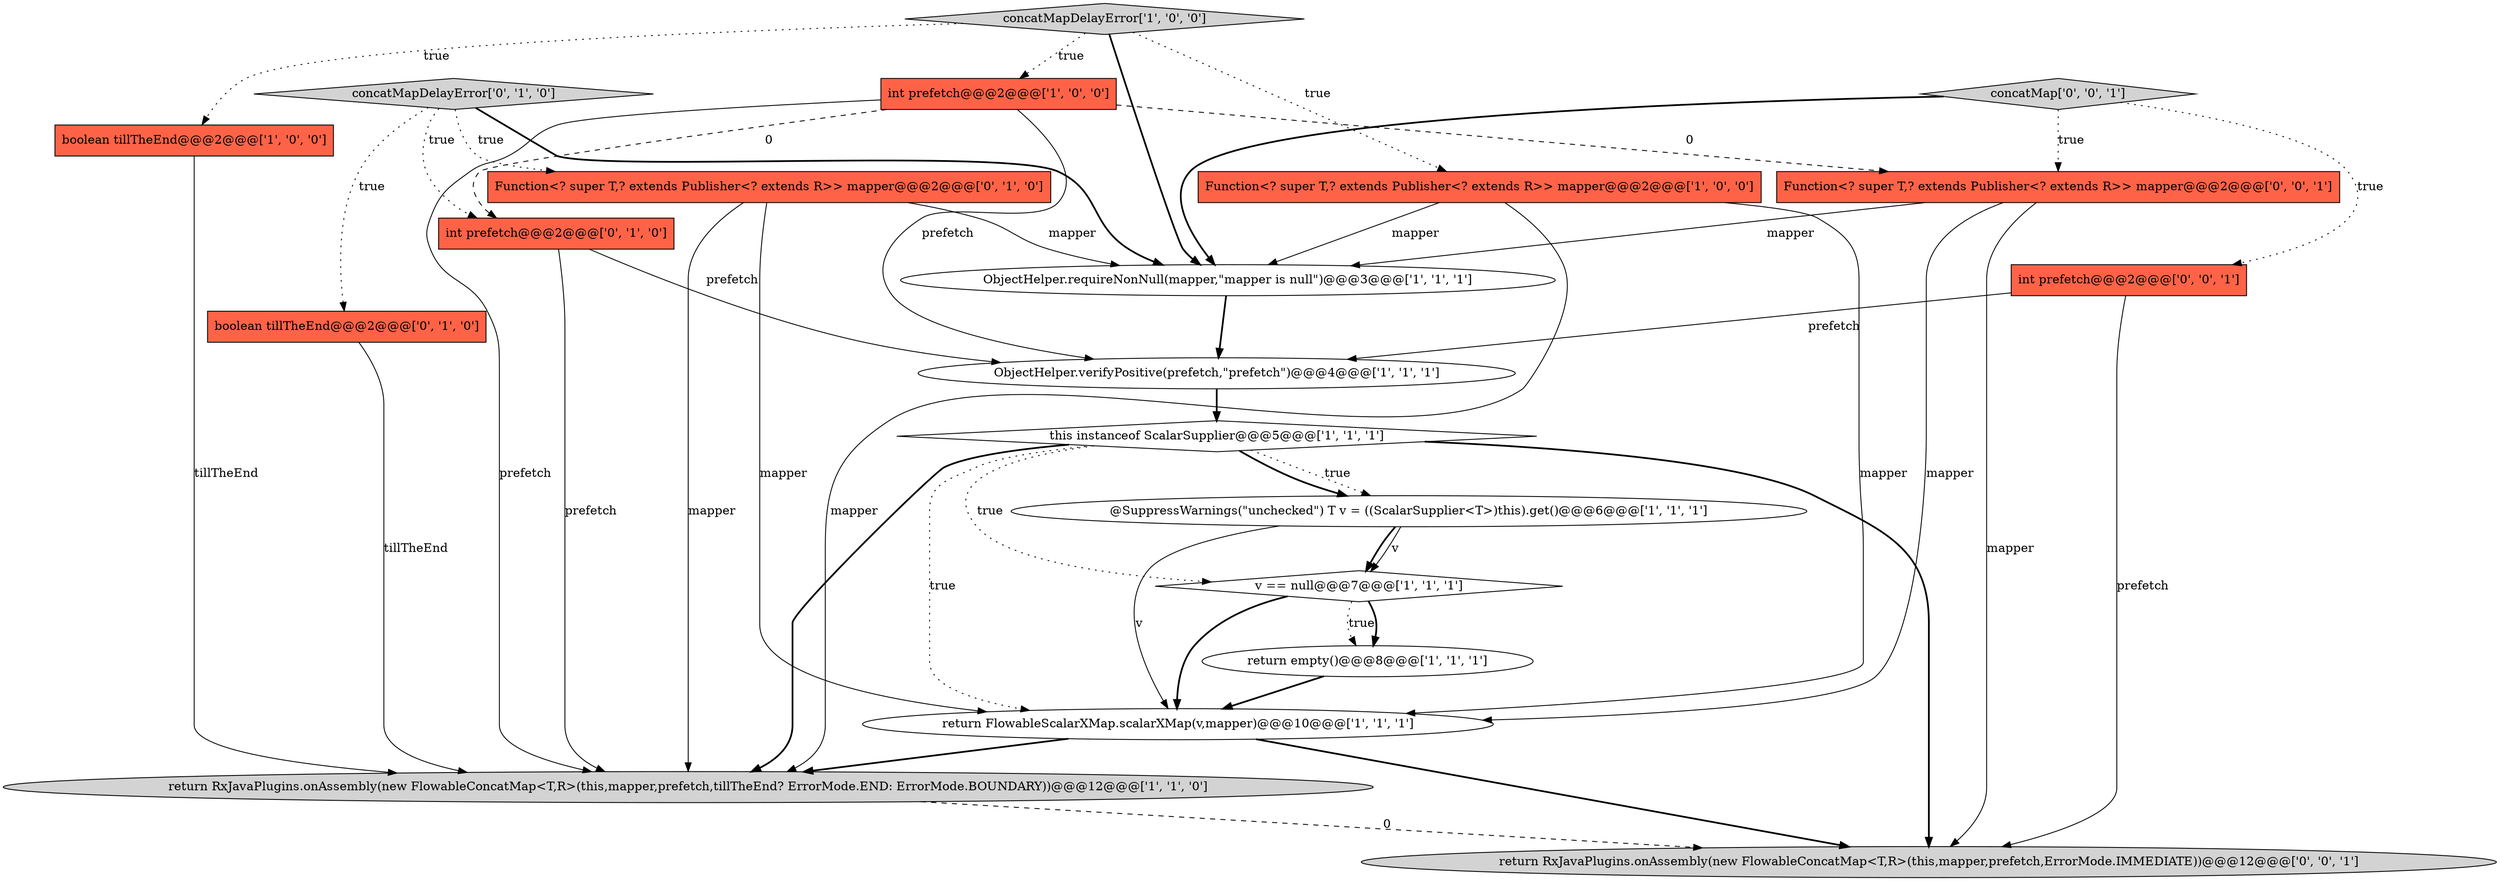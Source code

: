digraph {
3 [style = filled, label = "return RxJavaPlugins.onAssembly(new FlowableConcatMap<T,R>(this,mapper,prefetch,tillTheEnd? ErrorMode.END: ErrorMode.BOUNDARY))@@@12@@@['1', '1', '0']", fillcolor = lightgray, shape = ellipse image = "AAA0AAABBB1BBB"];
13 [style = filled, label = "concatMapDelayError['0', '1', '0']", fillcolor = lightgray, shape = diamond image = "AAA0AAABBB2BBB"];
8 [style = filled, label = "Function<? super T,? extends Publisher<? extends R>> mapper@@@2@@@['1', '0', '0']", fillcolor = tomato, shape = box image = "AAA0AAABBB1BBB"];
0 [style = filled, label = "return empty()@@@8@@@['1', '1', '1']", fillcolor = white, shape = ellipse image = "AAA0AAABBB1BBB"];
10 [style = filled, label = "int prefetch@@@2@@@['1', '0', '0']", fillcolor = tomato, shape = box image = "AAA1AAABBB1BBB"];
19 [style = filled, label = "concatMap['0', '0', '1']", fillcolor = lightgray, shape = diamond image = "AAA0AAABBB3BBB"];
9 [style = filled, label = "ObjectHelper.requireNonNull(mapper,\"mapper is null\")@@@3@@@['1', '1', '1']", fillcolor = white, shape = ellipse image = "AAA0AAABBB1BBB"];
15 [style = filled, label = "int prefetch@@@2@@@['0', '1', '0']", fillcolor = tomato, shape = box image = "AAA1AAABBB2BBB"];
17 [style = filled, label = "Function<? super T,? extends Publisher<? extends R>> mapper@@@2@@@['0', '0', '1']", fillcolor = tomato, shape = box image = "AAA0AAABBB3BBB"];
5 [style = filled, label = "v == null@@@7@@@['1', '1', '1']", fillcolor = white, shape = diamond image = "AAA0AAABBB1BBB"];
11 [style = filled, label = "concatMapDelayError['1', '0', '0']", fillcolor = lightgray, shape = diamond image = "AAA0AAABBB1BBB"];
4 [style = filled, label = "boolean tillTheEnd@@@2@@@['1', '0', '0']", fillcolor = tomato, shape = box image = "AAA0AAABBB1BBB"];
14 [style = filled, label = "boolean tillTheEnd@@@2@@@['0', '1', '0']", fillcolor = tomato, shape = box image = "AAA0AAABBB2BBB"];
7 [style = filled, label = "this instanceof ScalarSupplier@@@5@@@['1', '1', '1']", fillcolor = white, shape = diamond image = "AAA0AAABBB1BBB"];
16 [style = filled, label = "int prefetch@@@2@@@['0', '0', '1']", fillcolor = tomato, shape = box image = "AAA0AAABBB3BBB"];
1 [style = filled, label = "return FlowableScalarXMap.scalarXMap(v,mapper)@@@10@@@['1', '1', '1']", fillcolor = white, shape = ellipse image = "AAA0AAABBB1BBB"];
6 [style = filled, label = "@SuppressWarnings(\"unchecked\") T v = ((ScalarSupplier<T>)this).get()@@@6@@@['1', '1', '1']", fillcolor = white, shape = ellipse image = "AAA0AAABBB1BBB"];
2 [style = filled, label = "ObjectHelper.verifyPositive(prefetch,\"prefetch\")@@@4@@@['1', '1', '1']", fillcolor = white, shape = ellipse image = "AAA0AAABBB1BBB"];
18 [style = filled, label = "return RxJavaPlugins.onAssembly(new FlowableConcatMap<T,R>(this,mapper,prefetch,ErrorMode.IMMEDIATE))@@@12@@@['0', '0', '1']", fillcolor = lightgray, shape = ellipse image = "AAA0AAABBB3BBB"];
12 [style = filled, label = "Function<? super T,? extends Publisher<? extends R>> mapper@@@2@@@['0', '1', '0']", fillcolor = tomato, shape = box image = "AAA0AAABBB2BBB"];
10->15 [style = dashed, label="0"];
12->1 [style = solid, label="mapper"];
7->6 [style = dotted, label="true"];
16->2 [style = solid, label="prefetch"];
13->12 [style = dotted, label="true"];
9->2 [style = bold, label=""];
19->17 [style = dotted, label="true"];
6->5 [style = solid, label="v"];
11->10 [style = dotted, label="true"];
3->18 [style = dashed, label="0"];
1->3 [style = bold, label=""];
1->18 [style = bold, label=""];
15->3 [style = solid, label="prefetch"];
10->3 [style = solid, label="prefetch"];
5->0 [style = dotted, label="true"];
8->3 [style = solid, label="mapper"];
8->9 [style = solid, label="mapper"];
11->4 [style = dotted, label="true"];
14->3 [style = solid, label="tillTheEnd"];
11->9 [style = bold, label=""];
7->3 [style = bold, label=""];
17->9 [style = solid, label="mapper"];
7->5 [style = dotted, label="true"];
12->9 [style = solid, label="mapper"];
5->1 [style = bold, label=""];
17->1 [style = solid, label="mapper"];
6->5 [style = bold, label=""];
8->1 [style = solid, label="mapper"];
12->3 [style = solid, label="mapper"];
5->0 [style = bold, label=""];
19->9 [style = bold, label=""];
0->1 [style = bold, label=""];
17->18 [style = solid, label="mapper"];
7->6 [style = bold, label=""];
19->16 [style = dotted, label="true"];
10->17 [style = dashed, label="0"];
15->2 [style = solid, label="prefetch"];
7->18 [style = bold, label=""];
11->8 [style = dotted, label="true"];
13->15 [style = dotted, label="true"];
10->2 [style = solid, label="prefetch"];
13->9 [style = bold, label=""];
2->7 [style = bold, label=""];
7->1 [style = dotted, label="true"];
13->14 [style = dotted, label="true"];
6->1 [style = solid, label="v"];
16->18 [style = solid, label="prefetch"];
4->3 [style = solid, label="tillTheEnd"];
}
